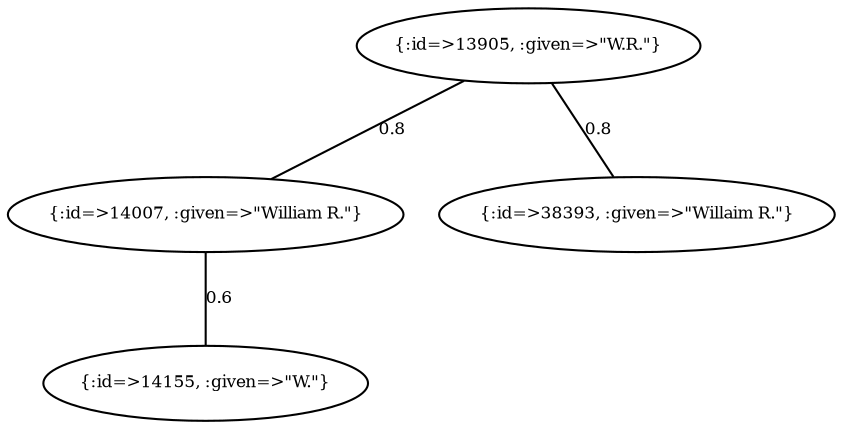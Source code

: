graph Collector__WeightedGraph {
    "{:id=>13905, :given=>\"W.R.\"}" [
        fontsize = 8,
        label = "{:id=>13905, :given=>\"W.R.\"}"
    ]

    "{:id=>14007, :given=>\"William R.\"}" [
        fontsize = 8,
        label = "{:id=>14007, :given=>\"William R.\"}"
    ]

    "{:id=>14155, :given=>\"W.\"}" [
        fontsize = 8,
        label = "{:id=>14155, :given=>\"W.\"}"
    ]

    "{:id=>38393, :given=>\"Willaim R.\"}" [
        fontsize = 8,
        label = "{:id=>38393, :given=>\"Willaim R.\"}"
    ]

    "{:id=>13905, :given=>\"W.R.\"}" -- "{:id=>14007, :given=>\"William R.\"}" [
        fontsize = 8,
        label = 0.8
    ]

    "{:id=>13905, :given=>\"W.R.\"}" -- "{:id=>38393, :given=>\"Willaim R.\"}" [
        fontsize = 8,
        label = 0.8
    ]

    "{:id=>14007, :given=>\"William R.\"}" -- "{:id=>14155, :given=>\"W.\"}" [
        fontsize = 8,
        label = 0.6
    ]
}
